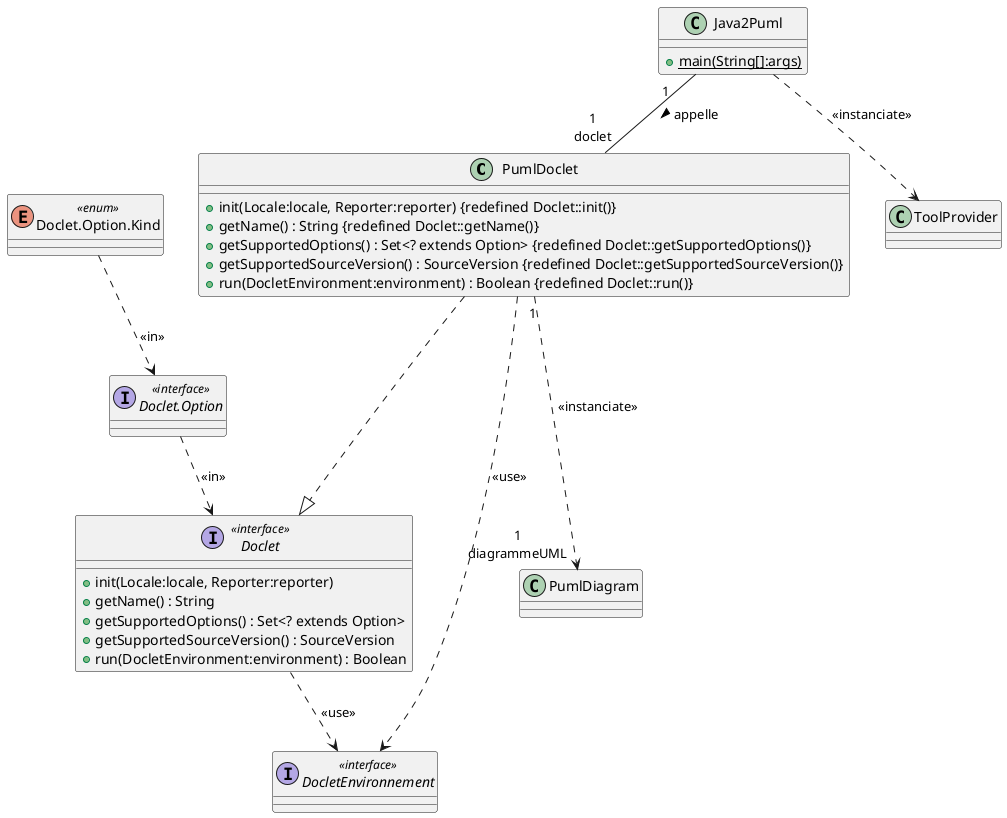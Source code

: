 @startuml
'https://plantuml.com/class-diagram

class PumlDoclet
{
    + init(Locale:locale, Reporter:reporter) {redefined Doclet::init()}
    + getName() : String {redefined Doclet::getName()}
    + getSupportedOptions() : Set<? extends Option> {redefined Doclet::getSupportedOptions()}
    + getSupportedSourceVersion() : SourceVersion {redefined Doclet::getSupportedSourceVersion()}
    + run(DocletEnvironment:environment) : Boolean {redefined Doclet::run()}
}
class ToolProvider


class Java2Puml
{
    + {static} main(String[]:args)
}

class PumlDiagram

interface Doclet <<interface>>
{
    + init(Locale:locale, Reporter:reporter)
    + getName() : String
    + getSupportedOptions() : Set<? extends Option>
    + getSupportedSourceVersion() : SourceVersion
    + run(DocletEnvironment:environment) : Boolean
}
interface "Doclet.Option" as docletOption <<interface>>
enum "Doclet.Option.Kind" as docletOptionKind <<enum>>

interface DocletEnvironnement <<interface>>

Java2Puml ..> ToolProvider : <<instanciate>>

PumlDoclet ..> DocletEnvironnement : <<use>>
Doclet ..> DocletEnvironnement : <<use>>
docletOption ..> Doclet : <<in>>
docletOptionKind ..> docletOption : <<in>>

PumlDoclet ...|> Doclet
Java2Puml " 1\t" -- "1\ndoclet" PumlDoclet : appelle >
PumlDoclet  " 1" ...> "1\ndiagrammeUML" PumlDiagram : <<instanciate>>



@enduml